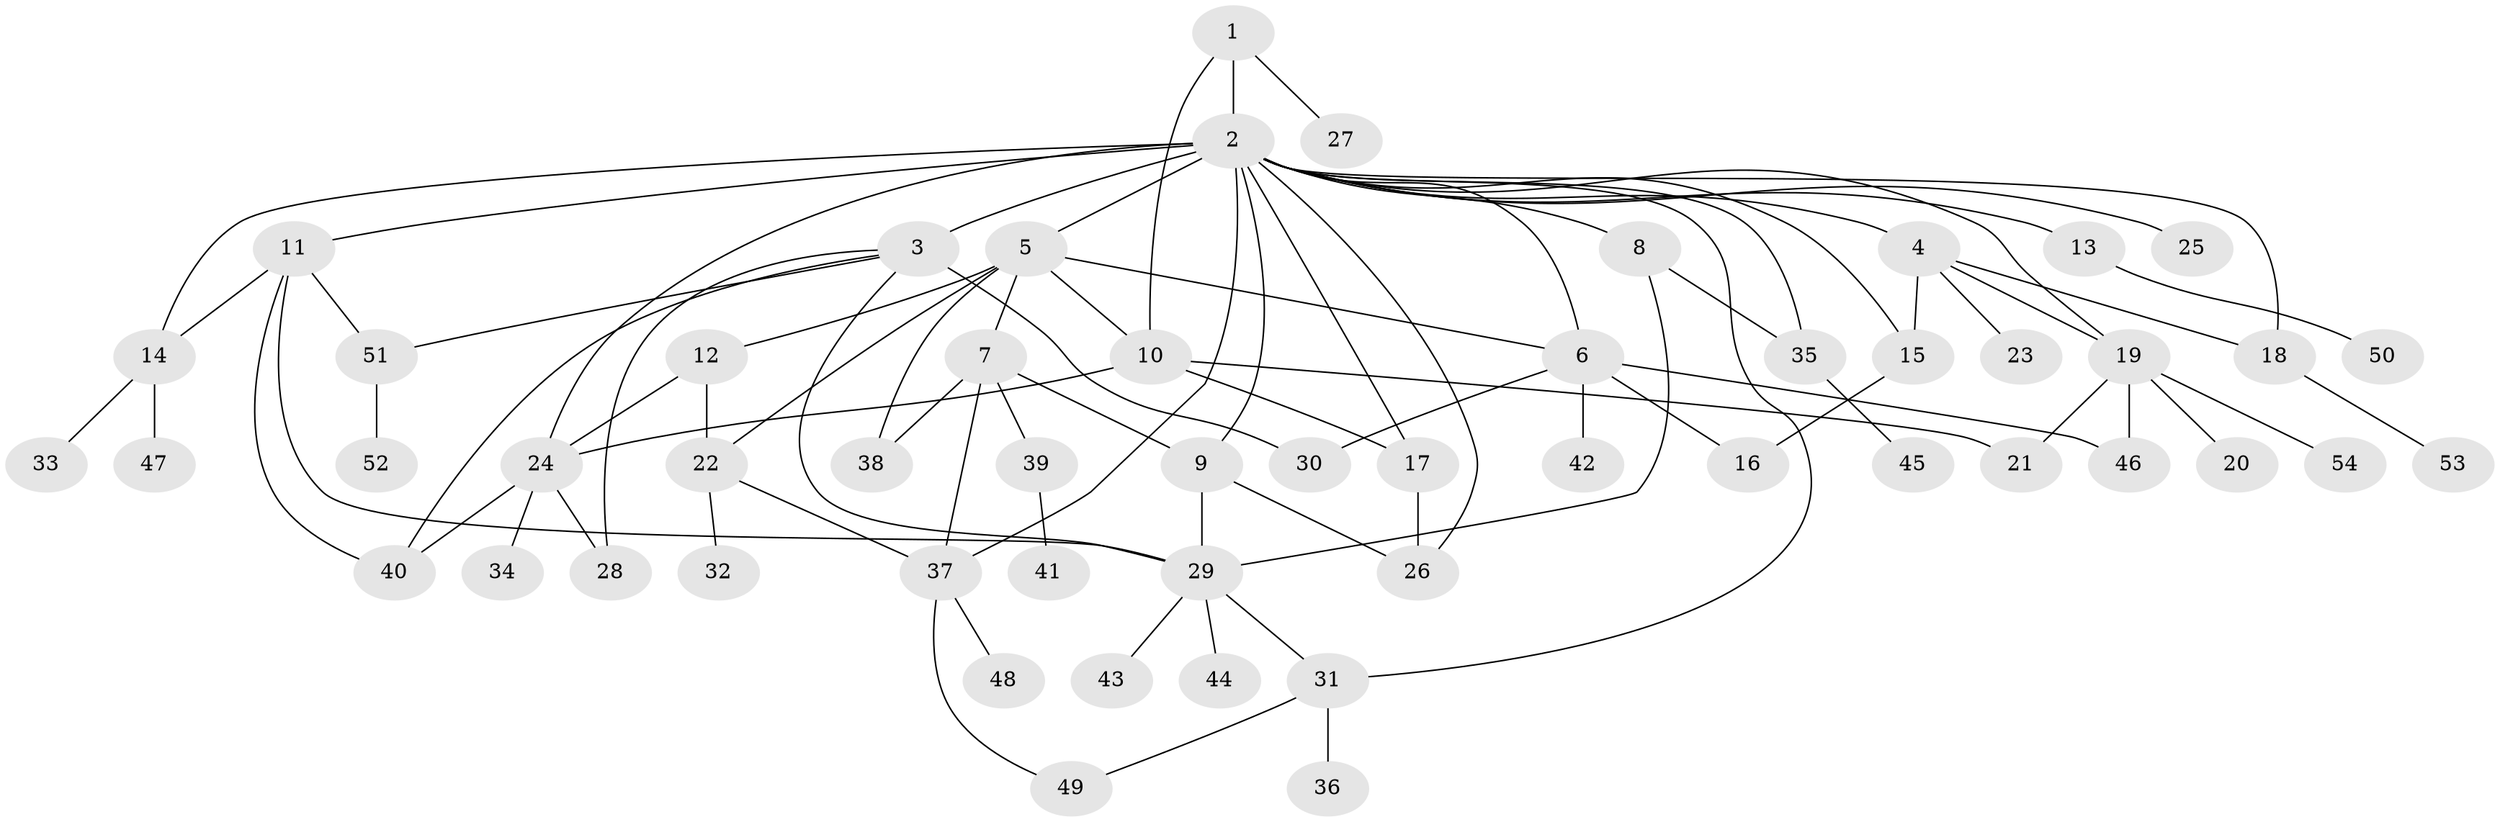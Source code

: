 // original degree distribution, {3: 0.14814814814814814, 34: 0.009259259259259259, 6: 0.037037037037037035, 14: 0.009259259259259259, 5: 0.037037037037037035, 1: 0.4722222222222222, 7: 0.018518518518518517, 4: 0.06481481481481481, 2: 0.18518518518518517, 8: 0.009259259259259259, 9: 0.009259259259259259}
// Generated by graph-tools (version 1.1) at 2025/35/03/09/25 02:35:44]
// undirected, 54 vertices, 83 edges
graph export_dot {
graph [start="1"]
  node [color=gray90,style=filled];
  1;
  2;
  3;
  4;
  5;
  6;
  7;
  8;
  9;
  10;
  11;
  12;
  13;
  14;
  15;
  16;
  17;
  18;
  19;
  20;
  21;
  22;
  23;
  24;
  25;
  26;
  27;
  28;
  29;
  30;
  31;
  32;
  33;
  34;
  35;
  36;
  37;
  38;
  39;
  40;
  41;
  42;
  43;
  44;
  45;
  46;
  47;
  48;
  49;
  50;
  51;
  52;
  53;
  54;
  1 -- 2 [weight=1.0];
  1 -- 10 [weight=1.0];
  1 -- 27 [weight=1.0];
  2 -- 3 [weight=9.0];
  2 -- 4 [weight=1.0];
  2 -- 5 [weight=1.0];
  2 -- 6 [weight=1.0];
  2 -- 8 [weight=1.0];
  2 -- 9 [weight=1.0];
  2 -- 11 [weight=1.0];
  2 -- 13 [weight=1.0];
  2 -- 14 [weight=1.0];
  2 -- 15 [weight=1.0];
  2 -- 17 [weight=1.0];
  2 -- 18 [weight=2.0];
  2 -- 19 [weight=1.0];
  2 -- 24 [weight=1.0];
  2 -- 25 [weight=1.0];
  2 -- 26 [weight=1.0];
  2 -- 31 [weight=1.0];
  2 -- 35 [weight=1.0];
  2 -- 37 [weight=1.0];
  3 -- 28 [weight=1.0];
  3 -- 29 [weight=1.0];
  3 -- 30 [weight=1.0];
  3 -- 40 [weight=1.0];
  3 -- 51 [weight=1.0];
  4 -- 15 [weight=1.0];
  4 -- 18 [weight=1.0];
  4 -- 19 [weight=1.0];
  4 -- 23 [weight=1.0];
  5 -- 6 [weight=1.0];
  5 -- 7 [weight=1.0];
  5 -- 10 [weight=1.0];
  5 -- 12 [weight=5.0];
  5 -- 22 [weight=2.0];
  5 -- 38 [weight=1.0];
  6 -- 16 [weight=1.0];
  6 -- 30 [weight=1.0];
  6 -- 42 [weight=1.0];
  6 -- 46 [weight=1.0];
  7 -- 9 [weight=1.0];
  7 -- 37 [weight=1.0];
  7 -- 38 [weight=1.0];
  7 -- 39 [weight=1.0];
  8 -- 29 [weight=1.0];
  8 -- 35 [weight=1.0];
  9 -- 26 [weight=1.0];
  9 -- 29 [weight=1.0];
  10 -- 17 [weight=1.0];
  10 -- 21 [weight=1.0];
  10 -- 24 [weight=1.0];
  11 -- 14 [weight=1.0];
  11 -- 29 [weight=1.0];
  11 -- 40 [weight=1.0];
  11 -- 51 [weight=1.0];
  12 -- 22 [weight=1.0];
  12 -- 24 [weight=1.0];
  13 -- 50 [weight=1.0];
  14 -- 33 [weight=1.0];
  14 -- 47 [weight=1.0];
  15 -- 16 [weight=1.0];
  17 -- 26 [weight=1.0];
  18 -- 53 [weight=1.0];
  19 -- 20 [weight=1.0];
  19 -- 21 [weight=1.0];
  19 -- 46 [weight=1.0];
  19 -- 54 [weight=1.0];
  22 -- 32 [weight=1.0];
  22 -- 37 [weight=1.0];
  24 -- 28 [weight=2.0];
  24 -- 34 [weight=1.0];
  24 -- 40 [weight=1.0];
  29 -- 31 [weight=1.0];
  29 -- 43 [weight=1.0];
  29 -- 44 [weight=1.0];
  31 -- 36 [weight=1.0];
  31 -- 49 [weight=1.0];
  35 -- 45 [weight=1.0];
  37 -- 48 [weight=1.0];
  37 -- 49 [weight=1.0];
  39 -- 41 [weight=1.0];
  51 -- 52 [weight=1.0];
}
